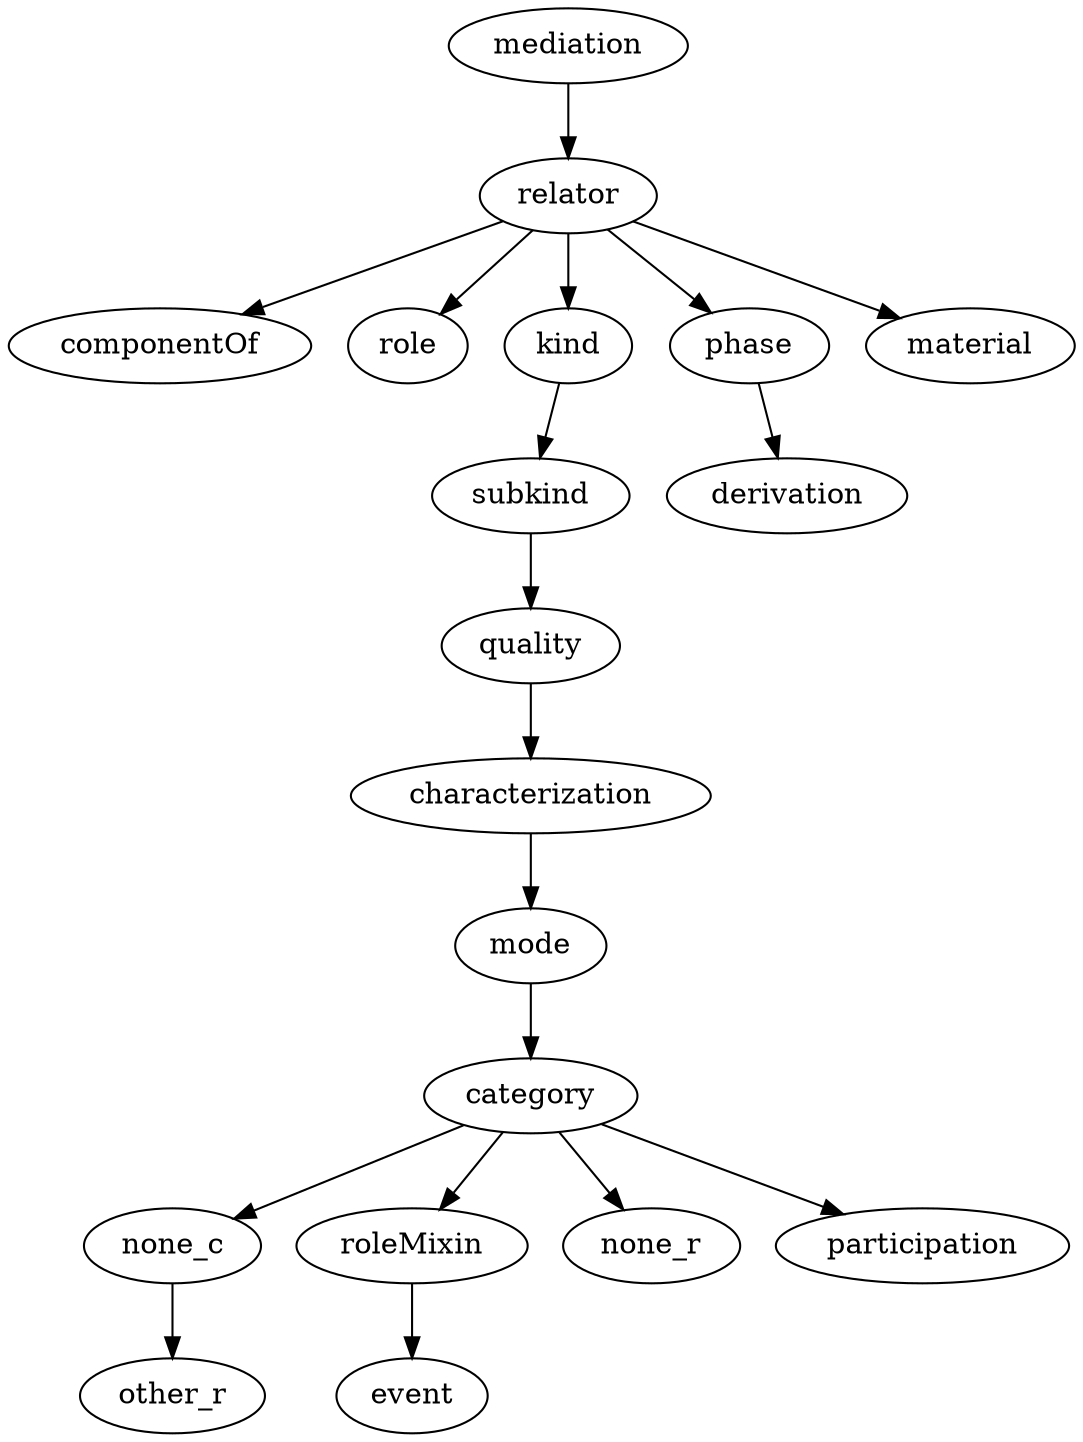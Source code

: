 strict digraph  {
mediation;
relator;
componentOf;
role;
kind;
phase;
material;
subkind;
quality;
characterization;
mode;
category;
none_c;
roleMixin;
none_r;
participation;
other_r;
event;
derivation;
mediation -> relator;
relator -> componentOf;
relator -> role;
relator -> kind;
relator -> phase;
relator -> material;
kind -> subkind;
phase -> derivation;
subkind -> quality;
quality -> characterization;
characterization -> mode;
mode -> category;
category -> none_c;
category -> roleMixin;
category -> none_r;
category -> participation;
none_c -> other_r;
roleMixin -> event;
}

